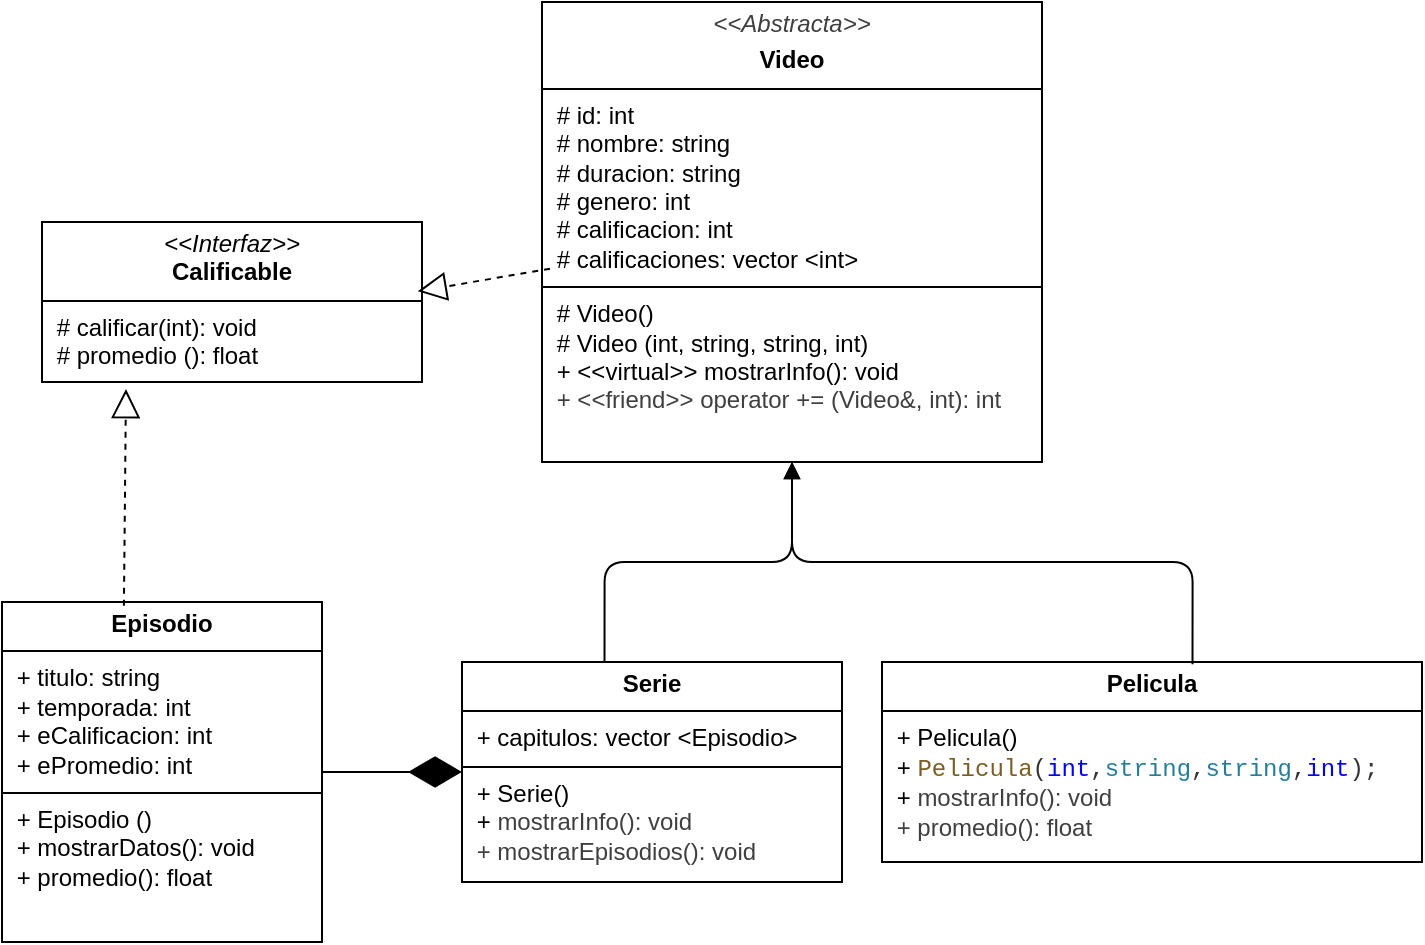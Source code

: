 <mxfile>
    <diagram id="hK_icgFYnNFZb84XATj8" name="Page-1">
        <mxGraphModel dx="596" dy="692" grid="1" gridSize="10" guides="1" tooltips="1" connect="1" arrows="1" fold="1" page="1" pageScale="1" pageWidth="827" pageHeight="1169" math="0" shadow="0">
            <root>
                <mxCell id="0"/>
                <mxCell id="1" parent="0"/>
                <mxCell id="2" value="&lt;p style=&quot;margin:0px;margin-top:4px;text-align:center;&quot;&gt;&lt;i&gt;&amp;lt;&amp;lt;Interfaz&amp;gt;&amp;gt;&lt;/i&gt;&lt;br&gt;&lt;b&gt;Calificable&lt;/b&gt;&lt;/p&gt;&lt;hr size=&quot;1&quot; style=&quot;border-style:solid;&quot;&gt;&lt;p style=&quot;margin:0px;margin-left:4px;&quot;&gt;&amp;nbsp;# calificar(int): void&lt;br&gt;&amp;nbsp;# promedio (): float&lt;/p&gt;" style="verticalAlign=top;align=left;overflow=fill;html=1;whiteSpace=wrap;" parent="1" vertex="1">
                    <mxGeometry x="150" y="150" width="190" height="80" as="geometry"/>
                </mxCell>
                <mxCell id="3" value="&lt;p style=&quot;margin:0px;margin-top:4px;text-align:center;&quot;&gt;&lt;i style=&quot;background-color: transparent; color: rgb(63, 63, 63); scrollbar-color: light-dark(#e2e2e2, #4b4b4b)&lt;br/&gt;&#x9;&#x9;&#x9;&#x9;&#x9;light-dark(#fbfbfb, var(--dark-panel-color));&quot;&gt;&amp;lt;&amp;lt;Abstracta&amp;gt;&amp;gt;&lt;/i&gt;&lt;/p&gt;&lt;p style=&quot;margin:0px;margin-top:4px;text-align:center;&quot;&gt;&lt;b&gt;Video&lt;/b&gt;&lt;/p&gt;&lt;hr size=&quot;1&quot; style=&quot;border-style:solid;&quot;&gt;&lt;p style=&quot;margin:0px;margin-left:4px;&quot;&gt;&amp;nbsp;# id: int&lt;/p&gt;&lt;p style=&quot;margin:0px;margin-left:4px;&quot;&gt;&amp;nbsp;# nombre: string&lt;/p&gt;&lt;p style=&quot;margin:0px;margin-left:4px;&quot;&gt;&amp;nbsp;# duracion: string&lt;/p&gt;&lt;p style=&quot;margin:0px;margin-left:4px;&quot;&gt;&amp;nbsp;# genero: int&lt;/p&gt;&lt;p style=&quot;margin:0px;margin-left:4px;&quot;&gt;&amp;nbsp;# calificacion: int&lt;/p&gt;&lt;p style=&quot;margin:0px;margin-left:4px;&quot;&gt;&amp;nbsp;# calificaciones: vector &amp;lt;int&amp;gt;&lt;/p&gt;&lt;hr size=&quot;1&quot; style=&quot;border-style:solid;&quot;&gt;&lt;p style=&quot;margin:0px;margin-left:4px;&quot;&gt;&amp;nbsp;# Video()&lt;/p&gt;&lt;p style=&quot;margin:0px;margin-left:4px;&quot;&gt;&amp;nbsp;# Video (int, string, string, int)&lt;/p&gt;&lt;p style=&quot;margin:0px;margin-left:4px;&quot;&gt;&amp;nbsp;+ &amp;lt;&amp;lt;virtual&amp;gt;&amp;gt; mostrarInfo(): void&lt;/p&gt;&lt;p style=&quot;margin:0px;margin-left:4px;&quot;&gt;&amp;nbsp;&lt;span style=&quot;color: rgb(63, 63, 63); background-color: transparent;&quot;&gt;+ &amp;lt;&amp;lt;friend&amp;gt;&amp;gt; operator += (Video&amp;amp;, int): int&lt;/span&gt;&lt;/p&gt;" style="verticalAlign=top;align=left;overflow=fill;html=1;whiteSpace=wrap;" parent="1" vertex="1">
                    <mxGeometry x="400" y="40" width="250" height="230" as="geometry"/>
                </mxCell>
                <mxCell id="6" value="&lt;p style=&quot;margin:0px;margin-top:4px;text-align:center;&quot;&gt;&lt;b&gt;Episodio&lt;/b&gt;&lt;/p&gt;&lt;hr size=&quot;1&quot; style=&quot;border-style:solid;&quot;&gt;&lt;p style=&quot;margin:0px;margin-left:4px;&quot;&gt;&amp;nbsp;&lt;span style=&quot;background-color: transparent;&quot;&gt;+ titulo: string&lt;/span&gt;&lt;/p&gt;&lt;p style=&quot;margin:0px;margin-left:4px;&quot;&gt;&lt;span style=&quot;background-color: transparent;&quot;&gt;&amp;nbsp;+ temporada: int&lt;/span&gt;&lt;/p&gt;&lt;p style=&quot;margin:0px;margin-left:4px;&quot;&gt;&amp;nbsp;+ eCalificacion: int&lt;/p&gt;&lt;p style=&quot;margin:0px;margin-left:4px;&quot;&gt;&amp;nbsp;+ ePromedio: int&lt;/p&gt;&lt;hr size=&quot;1&quot; style=&quot;border-style:solid;&quot;&gt;&lt;p style=&quot;margin:0px;margin-left:4px;&quot;&gt;&amp;nbsp;+ Episodio ()&lt;/p&gt;&lt;p style=&quot;margin:0px;margin-left:4px;&quot;&gt;&amp;nbsp;+ mostrarDatos(): void&lt;/p&gt;&lt;p style=&quot;margin:0px;margin-left:4px;&quot;&gt;&amp;nbsp;+ promedio(): float&lt;/p&gt;" style="verticalAlign=top;align=left;overflow=fill;html=1;whiteSpace=wrap;" parent="1" vertex="1">
                    <mxGeometry x="130" y="340" width="160" height="170" as="geometry"/>
                </mxCell>
                <mxCell id="8" value="&lt;p style=&quot;margin:0px;margin-top:4px;text-align:center;&quot;&gt;&lt;b&gt;Serie&lt;/b&gt;&lt;/p&gt;&lt;hr size=&quot;1&quot; style=&quot;border-style:solid;&quot;&gt;&lt;p style=&quot;margin:0px;margin-left:4px;&quot;&gt;&amp;nbsp;+ capitulos: vector &amp;lt;Episodio&amp;gt;&lt;/p&gt;&lt;hr size=&quot;1&quot; style=&quot;border-style:solid;&quot;&gt;&lt;p style=&quot;margin:0px;margin-left:4px;&quot;&gt;&amp;nbsp;+ Serie()&lt;/p&gt;&lt;p style=&quot;margin:0px;margin-left:4px;&quot;&gt;&lt;span style=&quot;background-color: transparent;&quot;&gt;&amp;nbsp;+&amp;nbsp;&lt;/span&gt;&lt;span style=&quot;background-color: transparent; color: rgb(63, 63, 63);&quot;&gt;mostrarInfo(): void&lt;/span&gt;&lt;/p&gt;&lt;p style=&quot;margin:0px;margin-left:4px;&quot;&gt;&lt;span style=&quot;background-color: transparent; color: rgb(63, 63, 63);&quot;&gt;&amp;nbsp;+ mostrarEpisodios(): void&lt;/span&gt;&lt;/p&gt;" style="verticalAlign=top;align=left;overflow=fill;html=1;whiteSpace=wrap;" parent="1" vertex="1">
                    <mxGeometry x="360" y="370" width="190" height="110" as="geometry"/>
                </mxCell>
                <mxCell id="9" value="&lt;p style=&quot;margin:0px;margin-top:4px;text-align:center;&quot;&gt;&lt;b&gt;Pelicula&lt;/b&gt;&lt;/p&gt;&lt;hr size=&quot;1&quot; style=&quot;border-style:solid;&quot;&gt;&lt;p style=&quot;margin:0px;margin-left:4px;&quot;&gt;&lt;/p&gt;&lt;p style=&quot;margin:0px;margin-left:4px;&quot;&gt;&amp;nbsp;+ Pelicula()&lt;/p&gt;&lt;p style=&quot;margin:0px;margin-left:4px;&quot;&gt;&amp;nbsp;+&amp;nbsp;&lt;span style=&quot;font-family: Menlo, Monaco, &amp;quot;Courier New&amp;quot;, monospace; white-space: pre; color: rgb(121, 94, 38);&quot;&gt;Pelicula&lt;/span&gt;&lt;span style=&quot;color: rgb(51, 51, 51); font-family: Menlo, Monaco, &amp;quot;Courier New&amp;quot;, monospace; white-space: pre;&quot;&gt;(&lt;/span&gt;&lt;span style=&quot;font-family: Menlo, Monaco, &amp;quot;Courier New&amp;quot;, monospace; white-space: pre; color: rgb(0, 0, 255);&quot;&gt;int&lt;/span&gt;&lt;span style=&quot;color: rgb(51, 51, 51); font-family: Menlo, Monaco, &amp;quot;Courier New&amp;quot;, monospace; white-space: pre;&quot;&gt;,&lt;/span&gt;&lt;span style=&quot;font-family: Menlo, Monaco, &amp;quot;Courier New&amp;quot;, monospace; white-space: pre; color: rgb(38, 127, 153);&quot;&gt;string&lt;/span&gt;&lt;span style=&quot;color: rgb(51, 51, 51); font-family: Menlo, Monaco, &amp;quot;Courier New&amp;quot;, monospace; white-space: pre;&quot;&gt;,&lt;/span&gt;&lt;span style=&quot;font-family: Menlo, Monaco, &amp;quot;Courier New&amp;quot;, monospace; white-space: pre; color: rgb(38, 127, 153);&quot;&gt;string&lt;/span&gt;&lt;span style=&quot;color: rgb(51, 51, 51); font-family: Menlo, Monaco, &amp;quot;Courier New&amp;quot;, monospace; white-space: pre;&quot;&gt;,&lt;/span&gt;&lt;span style=&quot;font-family: Menlo, Monaco, &amp;quot;Courier New&amp;quot;, monospace; white-space: pre; color: rgb(0, 0, 255);&quot;&gt;int&lt;/span&gt;&lt;span style=&quot;color: rgb(51, 51, 51); font-family: Menlo, Monaco, &amp;quot;Courier New&amp;quot;, monospace; white-space: pre;&quot;&gt;);&lt;/span&gt;&lt;/p&gt;&lt;p style=&quot;margin:0px;margin-left:4px;&quot;&gt;&amp;nbsp;+&amp;nbsp;&lt;span style=&quot;color: rgb(63, 63, 63); background-color: transparent;&quot;&gt;mostrarInfo(): void&lt;/span&gt;&lt;/p&gt;&lt;p style=&quot;margin:0px;margin-left:4px;&quot;&gt;&lt;span style=&quot;color: rgb(63, 63, 63); background-color: transparent;&quot;&gt;&lt;span style=&quot;color: rgb(63, 63, 63);&quot;&gt;&amp;nbsp;+ promedio(): float&lt;/span&gt;&lt;/span&gt;&lt;/p&gt;&lt;p style=&quot;margin:0px;margin-left:4px;&quot;&gt;&lt;span style=&quot;background-color: transparent; color: rgb(63, 63, 63);&quot;&gt;&lt;/span&gt;&lt;/p&gt;&lt;p style=&quot;scrollbar-color: light-dark(#e2e2e2, #4b4b4b)&lt;br/&gt;&#x9;&#x9;&#x9;&#x9;&#x9;light-dark(#fbfbfb, var(--dark-panel-color)); margin: 0px 0px 0px 4px;&quot;&gt;&lt;span style=&quot;scrollbar-color: light-dark(#e2e2e2, #4b4b4b)&lt;br/&gt;&#x9;&#x9;&#x9;&#x9;&#x9;light-dark(#fbfbfb, var(--dark-panel-color)); color: rgb(63, 63, 63);&quot;&gt;&amp;nbsp;&lt;/span&gt;&lt;/p&gt;" style="verticalAlign=top;align=left;overflow=fill;html=1;whiteSpace=wrap;" parent="1" vertex="1">
                    <mxGeometry x="570" y="370" width="270" height="100" as="geometry"/>
                </mxCell>
                <mxCell id="10" value="" style="endArrow=block;dashed=1;endFill=0;endSize=12;html=1;exitX=0.381;exitY=0.011;exitDx=0;exitDy=0;entryX=0.221;entryY=1.044;entryDx=0;entryDy=0;entryPerimeter=0;exitPerimeter=0;" parent="1" source="6" target="2" edge="1">
                    <mxGeometry width="160" relative="1" as="geometry">
                        <mxPoint x="254" y="410" as="sourcePoint"/>
                        <mxPoint x="250" y="130" as="targetPoint"/>
                    </mxGeometry>
                </mxCell>
                <mxCell id="11" value="" style="endArrow=block;dashed=1;endFill=0;endSize=12;html=1;entryX=0.989;entryY=0.433;entryDx=0;entryDy=0;entryPerimeter=0;exitX=0.016;exitY=0.58;exitDx=0;exitDy=0;exitPerimeter=0;" parent="1" source="3" target="2" edge="1">
                    <mxGeometry width="160" relative="1" as="geometry">
                        <mxPoint x="390" y="270" as="sourcePoint"/>
                        <mxPoint x="470" y="40" as="targetPoint"/>
                        <Array as="points"/>
                    </mxGeometry>
                </mxCell>
                <mxCell id="12" value="" style="endArrow=diamondThin;endFill=1;endSize=24;html=1;exitX=1;exitY=0.5;exitDx=0;exitDy=0;entryX=0;entryY=0.5;entryDx=0;entryDy=0;" parent="1" source="6" target="8" edge="1">
                    <mxGeometry width="160" relative="1" as="geometry">
                        <mxPoint x="280" y="280" as="sourcePoint"/>
                        <mxPoint x="440" y="280" as="targetPoint"/>
                        <Array as="points"/>
                    </mxGeometry>
                </mxCell>
                <mxCell id="13" value="" style="endArrow=block;endFill=1;html=1;edgeStyle=orthogonalEdgeStyle;align=left;verticalAlign=top;exitX=0.375;exitY=0;exitDx=0;exitDy=0;exitPerimeter=0;" parent="1" source="8" target="3" edge="1">
                    <mxGeometry x="-1" relative="1" as="geometry">
                        <mxPoint x="310" y="280" as="sourcePoint"/>
                        <mxPoint x="470" y="280" as="targetPoint"/>
                    </mxGeometry>
                </mxCell>
                <mxCell id="15" value="" style="endArrow=block;endFill=1;html=1;edgeStyle=orthogonalEdgeStyle;align=left;verticalAlign=top;exitX=0.575;exitY=0.011;exitDx=0;exitDy=0;exitPerimeter=0;entryX=0.5;entryY=1;entryDx=0;entryDy=0;" parent="1" source="9" target="3" edge="1">
                    <mxGeometry x="-1" relative="1" as="geometry">
                        <mxPoint x="420" y="300" as="sourcePoint"/>
                        <mxPoint x="480" y="240" as="targetPoint"/>
                    </mxGeometry>
                </mxCell>
            </root>
        </mxGraphModel>
    </diagram>
</mxfile>